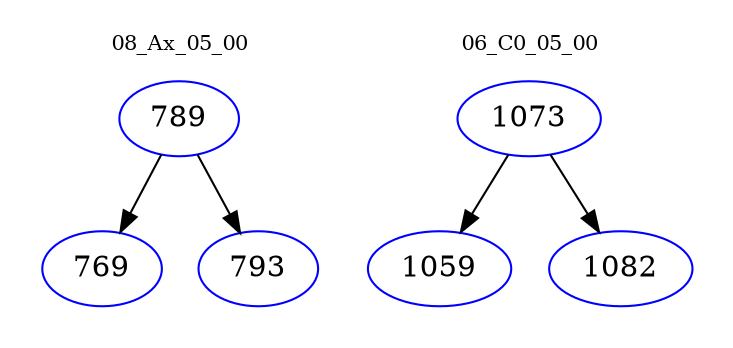 digraph{
subgraph cluster_0 {
color = white
label = "08_Ax_05_00";
fontsize=10;
T0_789 [label="789", color="blue"]
T0_789 -> T0_769 [color="black"]
T0_769 [label="769", color="blue"]
T0_789 -> T0_793 [color="black"]
T0_793 [label="793", color="blue"]
}
subgraph cluster_1 {
color = white
label = "06_C0_05_00";
fontsize=10;
T1_1073 [label="1073", color="blue"]
T1_1073 -> T1_1059 [color="black"]
T1_1059 [label="1059", color="blue"]
T1_1073 -> T1_1082 [color="black"]
T1_1082 [label="1082", color="blue"]
}
}
